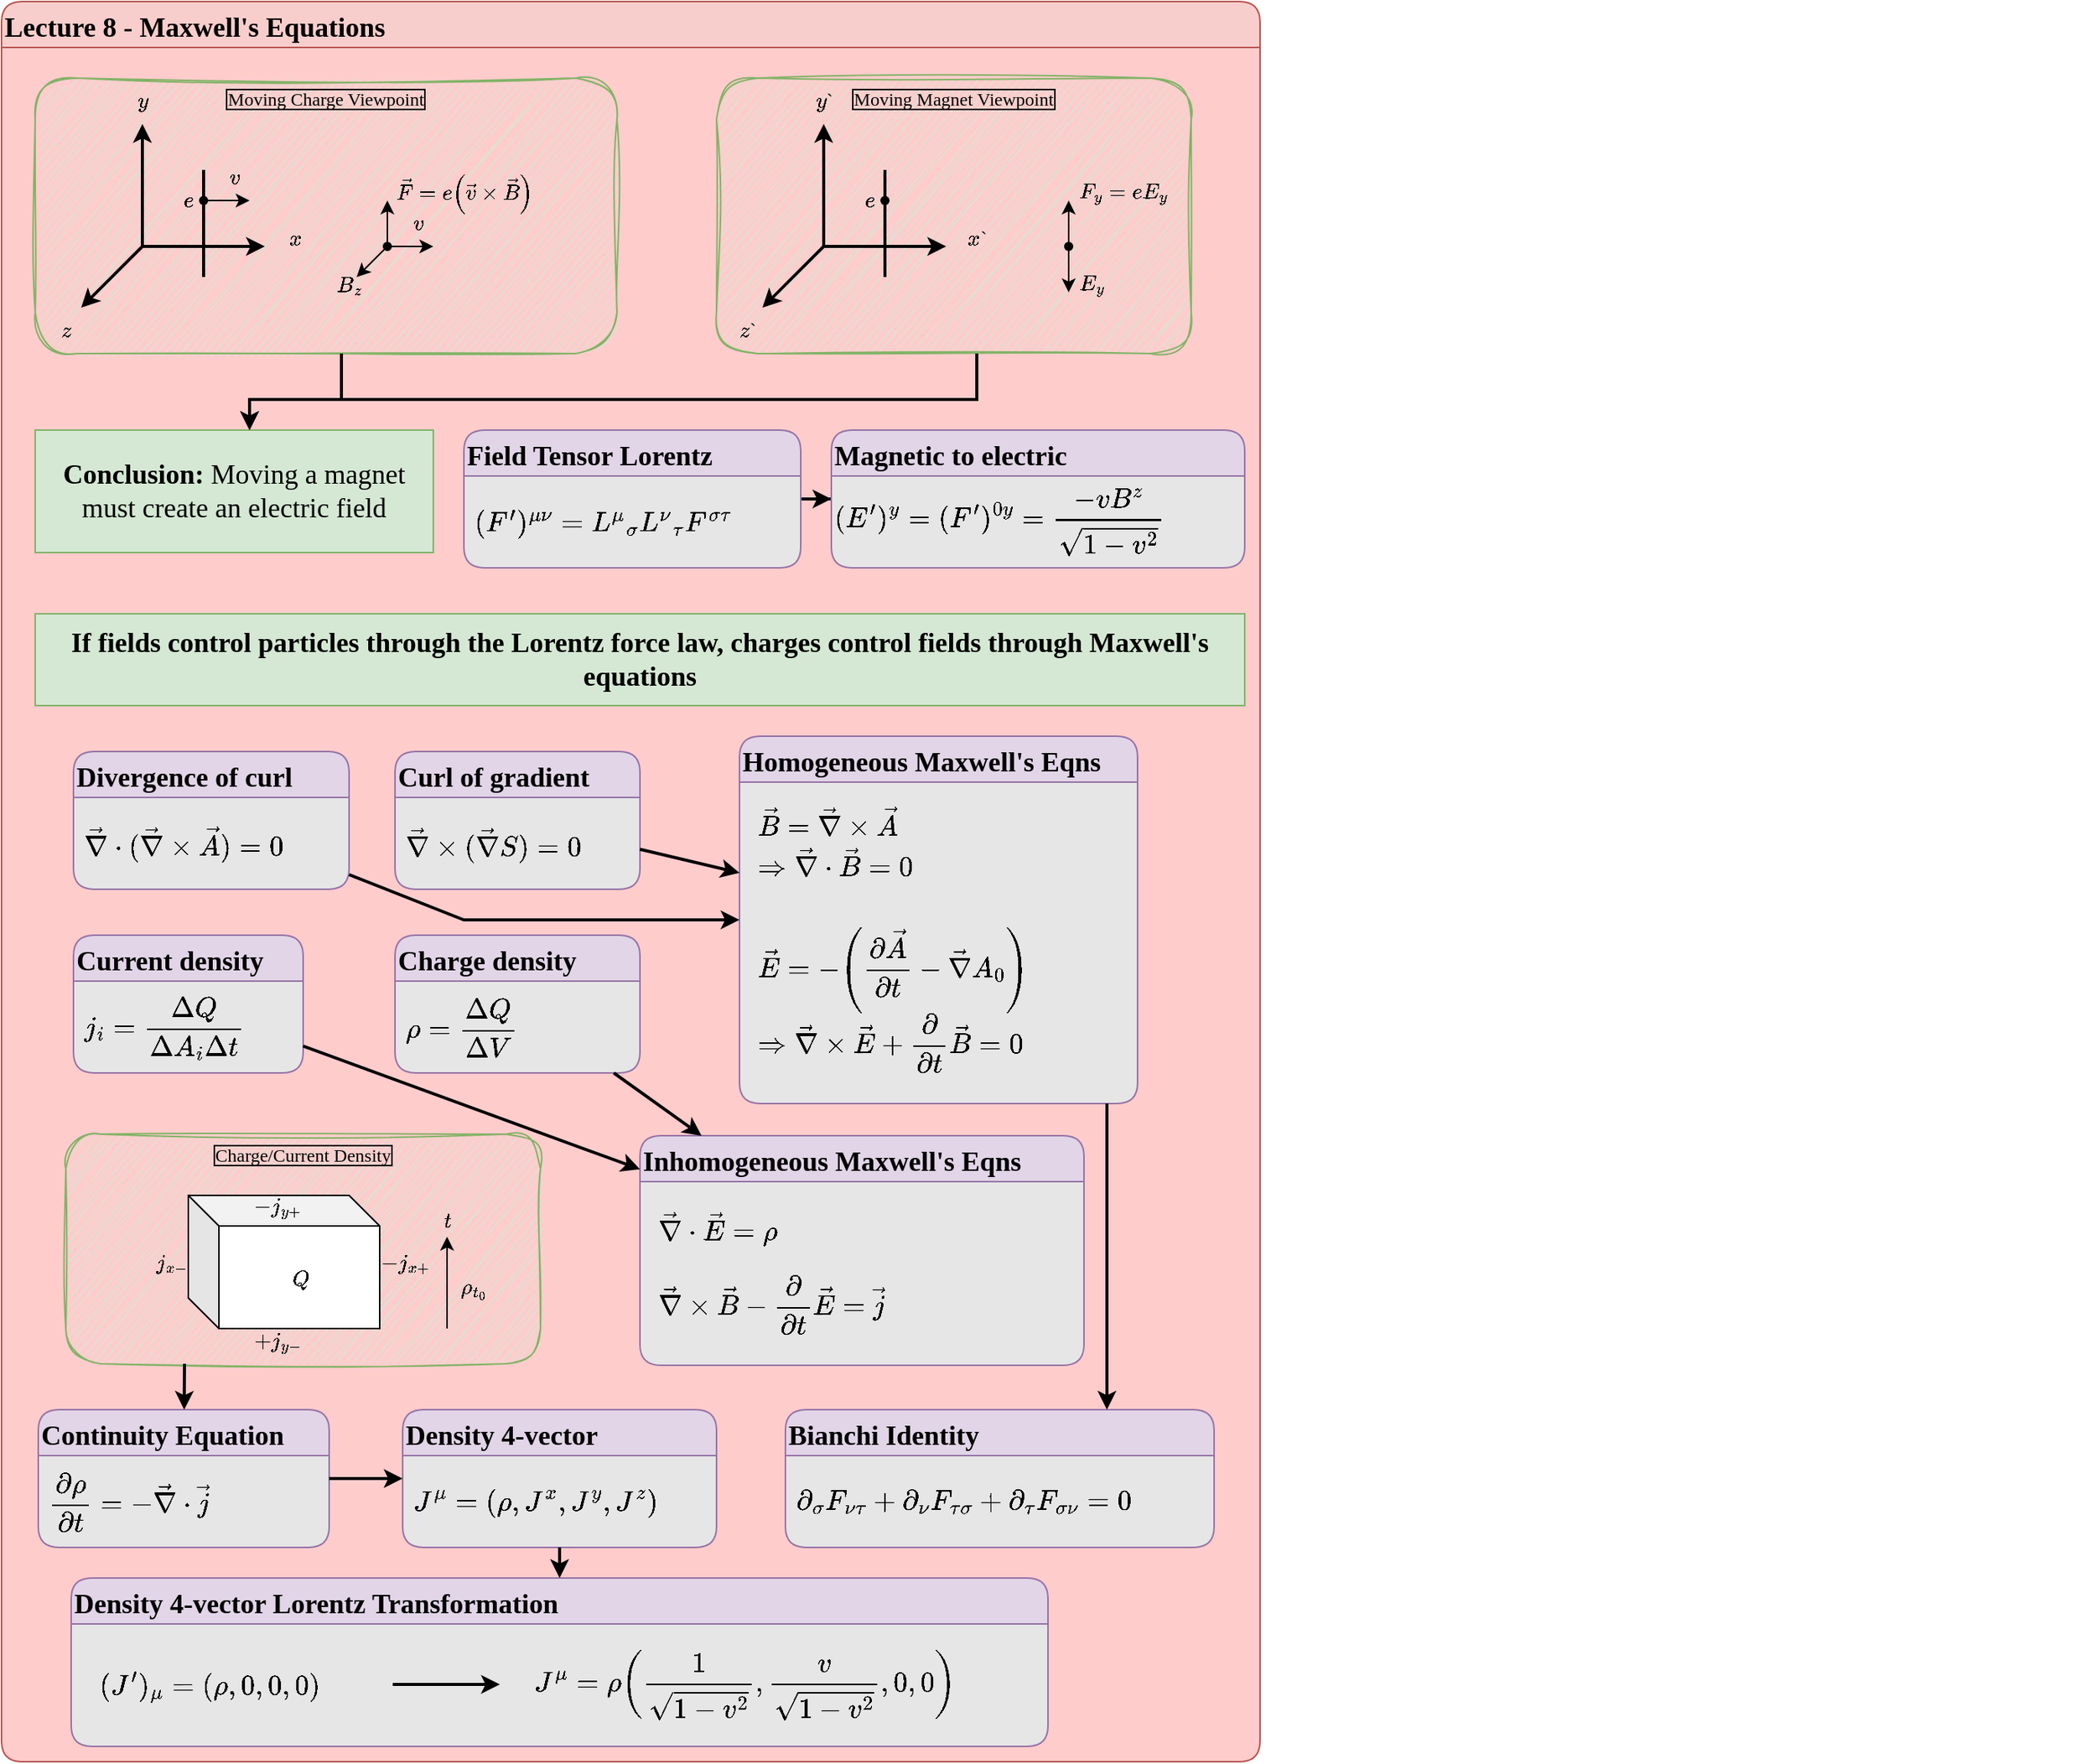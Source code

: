 <mxfile version="24.7.17">
  <diagram id="JDI_gfJpjxLJ_JYhKjTu" name="Page-1">
    <mxGraphModel dx="2593" dy="1518" grid="1" gridSize="10" guides="1" tooltips="1" connect="1" arrows="1" fold="1" page="1" pageScale="1" pageWidth="850" pageHeight="1100" math="1" shadow="0">
      <root>
        <mxCell id="0" />
        <mxCell id="1" parent="0" />
        <mxCell id="2" value="Lecture 8 - Maxwell&#39;s Equations" style="swimlane;fontFamily=Comic Sans MS;fontSize=18;align=left;fillColor=#f8cecc;strokeColor=#b85450;fillStyle=auto;rounded=1;startSize=30;labelBackgroundColor=none;swimlaneFillColor=#FFCCCC;gradientColor=none;gradientDirection=south;glass=0;shadow=0;textShadow=0;labelBorderColor=none;collapsible=0;" parent="1" vertex="1">
          <mxGeometry x="8" y="40" width="822" height="1150" as="geometry" />
        </mxCell>
        <mxCell id="QmAzJP6FgtoU2QLA9xR--148" value="Inhomogeneous Maxwell&#39;s Eqns" style="swimlane;fontFamily=Comic Sans MS;fontSize=18;align=left;fillColor=#e1d5e7;strokeColor=#9673a6;fillStyle=auto;rounded=1;startSize=30;swimlaneFillColor=#E6E6E6;collapsible=0;enumerate=0;comic=0;moveCells=0;fixedWidth=1;resizable=1;movableLabel=0;backgroundOutline=0;container=1;autosize=0;" vertex="1" parent="2">
          <mxGeometry x="417" y="741" width="290" height="150" as="geometry">
            <mxRectangle x="40" y="150" width="250" height="40" as="alternateBounds" />
          </mxGeometry>
        </mxCell>
        <mxCell id="QmAzJP6FgtoU2QLA9xR--149" value="&lt;div&gt;`\vec \nabla \cdot \vec E = \rho`&lt;/div&gt;" style="text;html=1;align=left;verticalAlign=middle;resizable=0;points=[];autosize=1;strokeColor=none;fillColor=none;fontSize=18;fontFamily=Comic Sans MS;overflow=visible;portConstraint=none;connectable=0;autosizeGrid=1;backgroundOutline=0;recursiveResize=0;allowArrows=1;" vertex="1" parent="QmAzJP6FgtoU2QLA9xR--148">
          <mxGeometry x="10" y="40" width="310" height="40" as="geometry" />
        </mxCell>
        <mxCell id="QmAzJP6FgtoU2QLA9xR--150" value="&lt;div&gt;`\vec \nabla \times \vec B - \frac{\partial}{\partial t}\vec E = \vec j`&lt;/div&gt;" style="text;html=1;align=left;verticalAlign=middle;resizable=0;points=[];autosize=1;strokeColor=none;fillColor=none;fontSize=18;fontFamily=Comic Sans MS;overflow=visible;portConstraint=none;connectable=0;autosizeGrid=1;backgroundOutline=0;recursiveResize=0;allowArrows=1;" vertex="1" parent="QmAzJP6FgtoU2QLA9xR--148">
          <mxGeometry x="10" y="90" width="620" height="40" as="geometry" />
        </mxCell>
        <mxCell id="QmAzJP6FgtoU2QLA9xR--182" value="Bianchi Identity" style="swimlane;fontFamily=Comic Sans MS;fontSize=18;align=left;fillColor=#e1d5e7;strokeColor=#9673a6;fillStyle=auto;rounded=1;startSize=30;swimlaneFillColor=#E6E6E6;collapsible=0;enumerate=0;comic=0;moveCells=0;fixedWidth=1;resizable=1;movableLabel=0;backgroundOutline=0;container=1;autosize=0;" vertex="1" parent="2">
          <mxGeometry x="512" y="920" width="280" height="90" as="geometry">
            <mxRectangle x="40" y="150" width="250" height="40" as="alternateBounds" />
          </mxGeometry>
        </mxCell>
        <mxCell id="QmAzJP6FgtoU2QLA9xR--183" value="`\partial_\sigma F_{\nu \tau} + \partial_\nu F_{\tau \sigma} + \partial_\tau F_{\sigma \nu} = 0`" style="text;html=1;align=left;verticalAlign=middle;resizable=0;points=[];autosize=1;strokeColor=none;fillColor=none;fontSize=18;fontFamily=Comic Sans MS;overflow=visible;portConstraint=none;connectable=0;autosizeGrid=1;backgroundOutline=0;recursiveResize=0;allowArrows=1;" vertex="1" parent="QmAzJP6FgtoU2QLA9xR--182">
          <mxGeometry x="5" y="40" width="850" height="40" as="geometry" />
        </mxCell>
        <mxCell id="QmAzJP6FgtoU2QLA9xR--141" value="Homogeneous Maxwell&#39;s Eqns" style="swimlane;fontFamily=Comic Sans MS;fontSize=18;align=left;fillColor=#e1d5e7;strokeColor=#9673a6;fillStyle=auto;rounded=1;startSize=30;swimlaneFillColor=#E6E6E6;collapsible=0;enumerate=0;comic=0;moveCells=0;fixedWidth=1;resizable=1;movableLabel=0;backgroundOutline=0;container=1;autosize=0;" vertex="1" parent="2">
          <mxGeometry x="482" y="480" width="260" height="240" as="geometry">
            <mxRectangle x="40" y="150" width="250" height="40" as="alternateBounds" />
          </mxGeometry>
        </mxCell>
        <mxCell id="QmAzJP6FgtoU2QLA9xR--142" value="`\vec B = \vec \nabla \times \vec A`&lt;div&gt;`\implies \vec \nabla \cdot \vec B = 0`&lt;/div&gt;" style="text;html=1;align=left;verticalAlign=middle;resizable=0;points=[];autosize=1;strokeColor=none;fillColor=none;fontSize=18;fontFamily=Comic Sans MS;overflow=visible;portConstraint=none;connectable=0;autosizeGrid=1;backgroundOutline=0;recursiveResize=0;allowArrows=1;" vertex="1" parent="QmAzJP6FgtoU2QLA9xR--141">
          <mxGeometry x="10" y="40" width="360" height="60" as="geometry" />
        </mxCell>
        <mxCell id="QmAzJP6FgtoU2QLA9xR--143" value="`\vec E = -(\frac{\partial \vec A}{\partial t} - \vec\nabla A_0)`&lt;div&gt;`\implies \vec \nabla \times \vec E + \frac{\partial}{\partial t}\vec B = 0`&lt;/div&gt;" style="text;html=1;align=left;verticalAlign=middle;resizable=0;points=[];autosize=1;strokeColor=none;fillColor=none;fontSize=18;fontFamily=Comic Sans MS;overflow=visible;portConstraint=none;connectable=0;autosizeGrid=1;backgroundOutline=0;recursiveResize=0;allowArrows=1;" vertex="1" parent="QmAzJP6FgtoU2QLA9xR--141">
          <mxGeometry x="10" y="142" width="660" height="60" as="geometry" />
        </mxCell>
        <mxCell id="QmAzJP6FgtoU2QLA9xR--187" value="" style="endArrow=classic;html=1;rounded=0;fontFamily=Comic Sans MS;fontSize=18;fontColor=default;autosize=1;resizable=0;strokeWidth=2;entryX=0.75;entryY=0;entryDx=0;entryDy=0;" edge="1" parent="2" target="QmAzJP6FgtoU2QLA9xR--182">
          <mxGeometry width="50" height="50" relative="1" as="geometry">
            <mxPoint x="722" y="720" as="sourcePoint" />
            <mxPoint x="442" y="390" as="targetPoint" />
            <Array as="points" />
          </mxGeometry>
        </mxCell>
        <mxCell id="QmAzJP6FgtoU2QLA9xR--137" value="Divergence of curl" style="swimlane;fontFamily=Comic Sans MS;fontSize=18;align=left;fillColor=#e1d5e7;strokeColor=#9673a6;fillStyle=auto;rounded=1;startSize=30;swimlaneFillColor=#E6E6E6;collapsible=0;enumerate=0;comic=0;moveCells=0;fixedWidth=1;resizable=1;movableLabel=0;backgroundOutline=0;container=1;autosize=0;" vertex="1" parent="2">
          <mxGeometry x="47" y="490" width="180" height="90" as="geometry">
            <mxRectangle x="40" y="150" width="250" height="40" as="alternateBounds" />
          </mxGeometry>
        </mxCell>
        <mxCell id="QmAzJP6FgtoU2QLA9xR--138" value="$$\vec \nabla \cdot (\vec \nabla \times \vec A) = 0$$" style="text;html=1;align=left;verticalAlign=middle;resizable=0;points=[];autosize=1;strokeColor=none;fillColor=none;fontSize=18;fontFamily=Comic Sans MS;overflow=visible;portConstraint=none;connectable=0;autosizeGrid=1;backgroundOutline=0;recursiveResize=0;allowArrows=1;" vertex="1" parent="QmAzJP6FgtoU2QLA9xR--137">
          <mxGeometry x="5" y="40" width="490" height="40" as="geometry" />
        </mxCell>
        <mxCell id="QmAzJP6FgtoU2QLA9xR--139" value="Curl of gradient" style="swimlane;fontFamily=Comic Sans MS;fontSize=18;align=left;fillColor=#e1d5e7;strokeColor=#9673a6;fillStyle=auto;rounded=1;startSize=30;swimlaneFillColor=#E6E6E6;collapsible=0;enumerate=0;comic=0;moveCells=0;fixedWidth=1;resizable=1;movableLabel=0;backgroundOutline=0;container=1;autosize=0;" vertex="1" parent="2">
          <mxGeometry x="257" y="490" width="160" height="90" as="geometry">
            <mxRectangle x="40" y="150" width="250" height="40" as="alternateBounds" />
          </mxGeometry>
        </mxCell>
        <mxCell id="QmAzJP6FgtoU2QLA9xR--140" value="$$\vec \nabla \times (\vec \nabla S) = 0$$" style="text;html=1;align=left;verticalAlign=middle;resizable=0;points=[];autosize=1;strokeColor=none;fillColor=none;fontSize=18;fontFamily=Comic Sans MS;overflow=visible;portConstraint=none;connectable=0;autosizeGrid=1;backgroundOutline=0;recursiveResize=0;allowArrows=1;" vertex="1" parent="QmAzJP6FgtoU2QLA9xR--139">
          <mxGeometry x="5" y="40" width="400" height="40" as="geometry" />
        </mxCell>
        <mxCell id="QmAzJP6FgtoU2QLA9xR--155" value="Charge density" style="swimlane;fontFamily=Comic Sans MS;fontSize=18;align=left;fillColor=#e1d5e7;strokeColor=#9673a6;fillStyle=auto;rounded=1;startSize=30;swimlaneFillColor=#E6E6E6;collapsible=0;enumerate=0;comic=0;moveCells=0;fixedWidth=1;resizable=1;movableLabel=0;backgroundOutline=0;container=1;autosize=0;" vertex="1" parent="2">
          <mxGeometry x="257" y="610" width="160" height="90" as="geometry">
            <mxRectangle x="40" y="150" width="250" height="40" as="alternateBounds" />
          </mxGeometry>
        </mxCell>
        <mxCell id="QmAzJP6FgtoU2QLA9xR--156" value="`rho = \frac{\Delta Q}{\Delta V}`" style="text;html=1;align=left;verticalAlign=middle;resizable=0;points=[];autosize=1;strokeColor=none;fillColor=none;fontSize=18;fontFamily=Comic Sans MS;overflow=visible;portConstraint=none;connectable=0;autosizeGrid=1;backgroundOutline=0;recursiveResize=0;allowArrows=1;" vertex="1" parent="QmAzJP6FgtoU2QLA9xR--155">
          <mxGeometry x="5" y="40" width="310" height="40" as="geometry" />
        </mxCell>
        <mxCell id="QmAzJP6FgtoU2QLA9xR--157" value="Current density" style="swimlane;fontFamily=Comic Sans MS;fontSize=18;align=left;fillColor=#e1d5e7;strokeColor=#9673a6;fillStyle=auto;rounded=1;startSize=30;swimlaneFillColor=#E6E6E6;collapsible=0;enumerate=0;comic=0;moveCells=0;fixedWidth=1;resizable=1;movableLabel=0;backgroundOutline=0;container=1;autosize=0;" vertex="1" parent="2">
          <mxGeometry x="47" y="610" width="150" height="90" as="geometry">
            <mxRectangle x="40" y="150" width="250" height="40" as="alternateBounds" />
          </mxGeometry>
        </mxCell>
        <mxCell id="QmAzJP6FgtoU2QLA9xR--158" value="`j_i = \frac{\Delta Q}{\Delta A_i \Delta t}`" style="text;html=1;align=left;verticalAlign=middle;resizable=0;points=[];autosize=1;strokeColor=none;fillColor=none;fontSize=18;fontFamily=Comic Sans MS;overflow=visible;portConstraint=none;connectable=0;autosizeGrid=1;backgroundOutline=0;recursiveResize=0;allowArrows=1;" vertex="1" parent="QmAzJP6FgtoU2QLA9xR--157">
          <mxGeometry x="5" y="40" width="400" height="40" as="geometry" />
        </mxCell>
        <mxCell id="QmAzJP6FgtoU2QLA9xR--147" value="" style="endArrow=classic;html=1;rounded=0;fontFamily=Comic Sans MS;fontSize=18;fontColor=default;autosize=1;resizable=0;strokeWidth=2;" edge="1" parent="2" source="QmAzJP6FgtoU2QLA9xR--137" target="QmAzJP6FgtoU2QLA9xR--141">
          <mxGeometry width="50" height="50" relative="1" as="geometry">
            <mxPoint x="572" y="430" as="sourcePoint" />
            <mxPoint x="622" y="380" as="targetPoint" />
            <Array as="points">
              <mxPoint x="302" y="600" />
            </Array>
          </mxGeometry>
        </mxCell>
        <mxCell id="QmAzJP6FgtoU2QLA9xR--146" value="" style="endArrow=classic;html=1;rounded=0;fontFamily=Comic Sans MS;fontSize=18;fontColor=default;autosize=1;resizable=0;strokeWidth=2;" edge="1" parent="2" source="QmAzJP6FgtoU2QLA9xR--139" target="QmAzJP6FgtoU2QLA9xR--141">
          <mxGeometry width="50" height="50" relative="1" as="geometry">
            <mxPoint x="572" y="430" as="sourcePoint" />
            <mxPoint x="622" y="380" as="targetPoint" />
          </mxGeometry>
        </mxCell>
        <mxCell id="QmAzJP6FgtoU2QLA9xR--159" value="" style="endArrow=classic;html=1;rounded=0;fontFamily=Comic Sans MS;fontSize=18;fontColor=default;autosize=1;resizable=0;strokeWidth=2;" edge="1" parent="2" source="QmAzJP6FgtoU2QLA9xR--155" target="QmAzJP6FgtoU2QLA9xR--148">
          <mxGeometry width="50" height="50" relative="1" as="geometry">
            <mxPoint x="192" y="781" as="sourcePoint" />
            <mxPoint x="522" y="808" as="targetPoint" />
          </mxGeometry>
        </mxCell>
        <mxCell id="QmAzJP6FgtoU2QLA9xR--186" value="" style="endArrow=classic;html=1;rounded=0;fontFamily=Comic Sans MS;fontSize=18;fontColor=default;autosize=1;resizable=0;strokeWidth=2;" edge="1" parent="2" source="QmAzJP6FgtoU2QLA9xR--157" target="QmAzJP6FgtoU2QLA9xR--148">
          <mxGeometry width="50" height="50" relative="1" as="geometry">
            <mxPoint x="392" y="440" as="sourcePoint" />
            <mxPoint x="442" y="390" as="targetPoint" />
          </mxGeometry>
        </mxCell>
        <mxCell id="QmAzJP6FgtoU2QLA9xR--179" value="Density 4-vector" style="swimlane;fontFamily=Comic Sans MS;fontSize=18;align=left;fillColor=#e1d5e7;strokeColor=#9673a6;fillStyle=auto;rounded=1;startSize=30;swimlaneFillColor=#E6E6E6;collapsible=0;enumerate=0;comic=0;moveCells=0;fixedWidth=1;resizable=1;movableLabel=0;backgroundOutline=0;container=1;autosize=0;" vertex="1" parent="2">
          <mxGeometry x="262" y="920" width="205" height="90" as="geometry">
            <mxRectangle x="40" y="150" width="250" height="40" as="alternateBounds" />
          </mxGeometry>
        </mxCell>
        <mxCell id="QmAzJP6FgtoU2QLA9xR--180" value="`J^\mu = (\rho, J^x, J^y, J^z)`" style="text;html=1;align=left;verticalAlign=middle;resizable=0;points=[];autosize=1;strokeColor=none;fillColor=none;fontSize=18;fontFamily=Comic Sans MS;overflow=visible;portConstraint=none;connectable=0;autosizeGrid=1;backgroundOutline=0;recursiveResize=0;allowArrows=1;" vertex="1" parent="QmAzJP6FgtoU2QLA9xR--179">
          <mxGeometry x="5" y="40" width="300" height="40" as="geometry" />
        </mxCell>
        <mxCell id="QmAzJP6FgtoU2QLA9xR--108" value="Moving Magnet Viewpoint" style="group;fillColor=#D5E8D4;strokeColor=#82b366;fontFamily=Comic Sans MS;labelBorderColor=default;connectable=1;sketch=1;curveFitting=1;jiggle=2;rounded=1;" vertex="1" connectable="0" parent="2">
          <mxGeometry x="467" y="50" width="310" height="180" as="geometry" />
        </mxCell>
        <mxCell id="QmAzJP6FgtoU2QLA9xR--84" value="`x``" style="text;html=1;align=center;verticalAlign=middle;resizable=0;points=[];autosize=1;strokeColor=none;fillColor=none;container=0;" vertex="1" parent="QmAzJP6FgtoU2QLA9xR--108">
          <mxGeometry x="150" y="90" width="40" height="30" as="geometry" />
        </mxCell>
        <mxCell id="QmAzJP6FgtoU2QLA9xR--79" value="" style="endArrow=classic;html=1;rounded=0;strokeWidth=2;" edge="1" parent="QmAzJP6FgtoU2QLA9xR--108">
          <mxGeometry width="50" height="50" relative="1" as="geometry">
            <mxPoint x="70" y="110" as="sourcePoint" />
            <mxPoint x="30" y="150" as="targetPoint" />
          </mxGeometry>
        </mxCell>
        <mxCell id="QmAzJP6FgtoU2QLA9xR--80" value="" style="endArrow=classic;html=1;rounded=0;strokeWidth=2;" edge="1" parent="QmAzJP6FgtoU2QLA9xR--108">
          <mxGeometry width="50" height="50" relative="1" as="geometry">
            <mxPoint x="70" y="110" as="sourcePoint" />
            <mxPoint x="150" y="110" as="targetPoint" />
          </mxGeometry>
        </mxCell>
        <mxCell id="QmAzJP6FgtoU2QLA9xR--81" value="" style="endArrow=classic;html=1;rounded=0;strokeWidth=2;" edge="1" parent="QmAzJP6FgtoU2QLA9xR--108">
          <mxGeometry width="50" height="50" relative="1" as="geometry">
            <mxPoint x="70" y="110" as="sourcePoint" />
            <mxPoint x="70" y="30" as="targetPoint" />
          </mxGeometry>
        </mxCell>
        <mxCell id="QmAzJP6FgtoU2QLA9xR--85" value="" style="endArrow=none;html=1;rounded=0;strokeWidth=2;" edge="1" parent="QmAzJP6FgtoU2QLA9xR--108" source="QmAzJP6FgtoU2QLA9xR--89">
          <mxGeometry width="50" height="50" relative="1" as="geometry">
            <mxPoint x="110" y="130" as="sourcePoint" />
            <mxPoint x="110" y="60" as="targetPoint" />
          </mxGeometry>
        </mxCell>
        <mxCell id="QmAzJP6FgtoU2QLA9xR--88" value="" style="endArrow=none;html=1;rounded=0;strokeWidth=2;" edge="1" parent="QmAzJP6FgtoU2QLA9xR--108" target="QmAzJP6FgtoU2QLA9xR--89">
          <mxGeometry width="50" height="50" relative="1" as="geometry">
            <mxPoint x="110" y="130" as="sourcePoint" />
            <mxPoint x="110" y="60" as="targetPoint" />
          </mxGeometry>
        </mxCell>
        <mxCell id="QmAzJP6FgtoU2QLA9xR--89" value="" style="shape=waypoint;sketch=0;fillStyle=solid;size=6;pointerEvents=1;points=[];fillColor=none;resizable=0;rotatable=0;perimeter=centerPerimeter;snapToPoint=1;container=0;" vertex="1" parent="QmAzJP6FgtoU2QLA9xR--108">
          <mxGeometry x="100" y="70" width="20" height="20" as="geometry" />
        </mxCell>
        <mxCell id="QmAzJP6FgtoU2QLA9xR--90" value="`e`" style="text;html=1;align=center;verticalAlign=middle;resizable=0;points=[];autosize=1;strokeColor=none;fillColor=none;container=0;" vertex="1" parent="QmAzJP6FgtoU2QLA9xR--108">
          <mxGeometry x="80" y="65" width="40" height="30" as="geometry" />
        </mxCell>
        <mxCell id="QmAzJP6FgtoU2QLA9xR--82" value="`y``" style="text;html=1;align=center;verticalAlign=middle;resizable=0;points=[];autosize=1;strokeColor=none;fillColor=none;container=0;" vertex="1" parent="QmAzJP6FgtoU2QLA9xR--108">
          <mxGeometry x="50" width="40" height="30" as="geometry" />
        </mxCell>
        <mxCell id="QmAzJP6FgtoU2QLA9xR--92" value="" style="endArrow=classic;html=1;rounded=0;fontFamily=Comic Sans MS;fontSize=18;fontColor=default;autosize=1;resizable=0;strokeWidth=1;" edge="1" parent="QmAzJP6FgtoU2QLA9xR--108">
          <mxGeometry width="50" height="50" relative="1" as="geometry">
            <mxPoint x="230" y="110" as="sourcePoint" />
            <mxPoint x="230" y="80" as="targetPoint" />
          </mxGeometry>
        </mxCell>
        <mxCell id="QmAzJP6FgtoU2QLA9xR--93" value="" style="endArrow=classic;html=1;rounded=0;fontFamily=Comic Sans MS;fontSize=18;fontColor=default;autosize=1;resizable=0;strokeWidth=1;" edge="1" parent="QmAzJP6FgtoU2QLA9xR--108" source="QmAzJP6FgtoU2QLA9xR--99">
          <mxGeometry width="50" height="50" relative="1" as="geometry">
            <mxPoint x="230" y="110" as="sourcePoint" />
            <mxPoint x="230" y="140" as="targetPoint" />
          </mxGeometry>
        </mxCell>
        <mxCell id="QmAzJP6FgtoU2QLA9xR--97" value="`F_y = eE_y`" style="text;html=1;align=center;verticalAlign=middle;resizable=0;points=[];autosize=1;strokeColor=none;fillColor=none;container=0;" vertex="1" parent="QmAzJP6FgtoU2QLA9xR--108">
          <mxGeometry x="220" y="60" width="90" height="30" as="geometry" />
        </mxCell>
        <mxCell id="QmAzJP6FgtoU2QLA9xR--98" value="`E_y`" style="text;html=1;align=center;verticalAlign=middle;resizable=0;points=[];autosize=1;strokeColor=none;fillColor=none;container=0;" vertex="1" parent="QmAzJP6FgtoU2QLA9xR--108">
          <mxGeometry x="220" y="120" width="50" height="30" as="geometry" />
        </mxCell>
        <mxCell id="QmAzJP6FgtoU2QLA9xR--100" value="" style="endArrow=classic;html=1;rounded=0;fontFamily=Comic Sans MS;fontSize=18;fontColor=default;autosize=1;resizable=0;strokeWidth=1;" edge="1" parent="QmAzJP6FgtoU2QLA9xR--108" target="QmAzJP6FgtoU2QLA9xR--99">
          <mxGeometry width="50" height="50" relative="1" as="geometry">
            <mxPoint x="230" y="110" as="sourcePoint" />
            <mxPoint x="230" y="140" as="targetPoint" />
          </mxGeometry>
        </mxCell>
        <mxCell id="QmAzJP6FgtoU2QLA9xR--99" value="" style="shape=waypoint;sketch=0;fillStyle=solid;size=6;pointerEvents=1;points=[];fillColor=none;resizable=0;rotatable=0;perimeter=centerPerimeter;snapToPoint=1;container=0;" vertex="1" parent="QmAzJP6FgtoU2QLA9xR--108">
          <mxGeometry x="220" y="100" width="20" height="20" as="geometry" />
        </mxCell>
        <mxCell id="QmAzJP6FgtoU2QLA9xR--83" value="`z``" style="text;html=1;align=center;verticalAlign=middle;resizable=0;points=[];autosize=1;strokeColor=none;fillColor=none;container=0;" vertex="1" parent="QmAzJP6FgtoU2QLA9xR--108">
          <mxGeometry y="150" width="40" height="30" as="geometry" />
        </mxCell>
        <mxCell id="QmAzJP6FgtoU2QLA9xR--188" value="Density 4-vector Lorentz Transformation" style="swimlane;fontFamily=Comic Sans MS;fontSize=18;align=left;fillColor=#e1d5e7;strokeColor=#9673a6;fillStyle=auto;rounded=1;startSize=30;swimlaneFillColor=#E6E6E6;collapsible=0;enumerate=0;comic=0;moveCells=0;fixedWidth=1;resizable=1;movableLabel=0;backgroundOutline=0;container=1;autosize=0;" vertex="1" parent="2">
          <mxGeometry x="45.5" y="1030" width="638" height="110" as="geometry">
            <mxRectangle x="40" y="150" width="250" height="40" as="alternateBounds" />
          </mxGeometry>
        </mxCell>
        <mxCell id="QmAzJP6FgtoU2QLA9xR--189" value="`J^\mu = \rho(\frac{1}{\sqrt{1 - v^2}}, \frac{v}{\sqrt{1 - v^2}}, 0, 0)`" style="text;html=1;align=left;verticalAlign=middle;resizable=0;points=[];autosize=1;strokeColor=none;fillColor=none;fontSize=18;fontFamily=Comic Sans MS;overflow=visible;portConstraint=none;connectable=0;autosizeGrid=1;backgroundOutline=0;recursiveResize=0;allowArrows=1;" vertex="1" parent="QmAzJP6FgtoU2QLA9xR--188">
          <mxGeometry x="300" y="50" width="620" height="40" as="geometry" />
        </mxCell>
        <mxCell id="QmAzJP6FgtoU2QLA9xR--190" value="$$(J&#39;)_\mu = (\rho, 0, 0, 0)$$" style="text;html=1;align=left;verticalAlign=middle;resizable=0;points=[];autosize=1;strokeColor=none;fillColor=none;fontSize=18;fontFamily=Comic Sans MS;overflow=visible;portConstraint=none;connectable=0;autosizeGrid=1;backgroundOutline=0;recursiveResize=0;allowArrows=1;" vertex="1" parent="QmAzJP6FgtoU2QLA9xR--188">
          <mxGeometry x="16" y="50" width="290" height="40" as="geometry" />
        </mxCell>
        <mxCell id="QmAzJP6FgtoU2QLA9xR--191" value="" style="endArrow=classic;html=1;rounded=0;fontFamily=Comic Sans MS;fontSize=18;fontColor=default;autosize=1;resizable=0;strokeWidth=2;" edge="1" parent="QmAzJP6FgtoU2QLA9xR--188">
          <mxGeometry width="50" height="50" relative="1" as="geometry">
            <mxPoint x="210" y="69.5" as="sourcePoint" />
            <mxPoint x="280" y="69.5" as="targetPoint" />
            <Array as="points">
              <mxPoint x="260" y="69.5" />
            </Array>
          </mxGeometry>
        </mxCell>
        <mxCell id="QmAzJP6FgtoU2QLA9xR--192" value="" style="endArrow=classic;html=1;rounded=0;fontFamily=Comic Sans MS;fontSize=18;fontColor=default;autosize=1;resizable=0;strokeWidth=2;" edge="1" parent="2" source="QmAzJP6FgtoU2QLA9xR--179" target="QmAzJP6FgtoU2QLA9xR--188">
          <mxGeometry width="50" height="50" relative="1" as="geometry">
            <mxPoint x="312" y="640" as="sourcePoint" />
            <mxPoint x="362" y="590" as="targetPoint" />
          </mxGeometry>
        </mxCell>
        <mxCell id="QmAzJP6FgtoU2QLA9xR--107" value="Moving Charge Viewpoint" style="group;fillColor=#D5E8D4;strokeColor=#82b366;noLabel=0;fontFamily=Comic Sans MS;verticalAlign=top;horizontal=1;labelBackgroundColor=none;labelBorderColor=default;textShadow=0;connectable=1;fillStyle=auto;sketch=1;curveFitting=1;jiggle=2;rounded=1;glass=0;shadow=0;" vertex="1" connectable="0" parent="1">
          <mxGeometry x="30" y="90" width="380" height="180" as="geometry" />
        </mxCell>
        <mxCell id="QmAzJP6FgtoU2QLA9xR--56" value="" style="endArrow=classic;html=1;rounded=0;strokeWidth=2;" edge="1" parent="QmAzJP6FgtoU2QLA9xR--107">
          <mxGeometry width="50" height="50" relative="1" as="geometry">
            <mxPoint x="70" y="110" as="sourcePoint" />
            <mxPoint x="30" y="150" as="targetPoint" />
          </mxGeometry>
        </mxCell>
        <mxCell id="QmAzJP6FgtoU2QLA9xR--57" value="" style="endArrow=classic;html=1;rounded=0;strokeWidth=2;" edge="1" parent="QmAzJP6FgtoU2QLA9xR--107">
          <mxGeometry width="50" height="50" relative="1" as="geometry">
            <mxPoint x="70" y="110" as="sourcePoint" />
            <mxPoint x="150" y="110" as="targetPoint" />
          </mxGeometry>
        </mxCell>
        <mxCell id="QmAzJP6FgtoU2QLA9xR--58" value="" style="endArrow=classic;html=1;rounded=0;strokeWidth=2;" edge="1" parent="QmAzJP6FgtoU2QLA9xR--107">
          <mxGeometry width="50" height="50" relative="1" as="geometry">
            <mxPoint x="70" y="110" as="sourcePoint" />
            <mxPoint x="70" y="30" as="targetPoint" />
          </mxGeometry>
        </mxCell>
        <mxCell id="QmAzJP6FgtoU2QLA9xR--60" value="`z`" style="text;html=1;align=center;verticalAlign=middle;resizable=0;points=[];autosize=1;strokeColor=none;fillColor=none;container=0;" vertex="1" parent="QmAzJP6FgtoU2QLA9xR--107">
          <mxGeometry y="150" width="40" height="30" as="geometry" />
        </mxCell>
        <mxCell id="QmAzJP6FgtoU2QLA9xR--61" value="`x`" style="text;html=1;align=center;verticalAlign=middle;resizable=0;points=[];autosize=1;strokeColor=none;fillColor=none;container=0;" vertex="1" parent="QmAzJP6FgtoU2QLA9xR--107">
          <mxGeometry x="150" y="90" width="40" height="30" as="geometry" />
        </mxCell>
        <mxCell id="QmAzJP6FgtoU2QLA9xR--62" value="" style="endArrow=none;html=1;rounded=0;strokeWidth=2;" edge="1" parent="QmAzJP6FgtoU2QLA9xR--107" source="QmAzJP6FgtoU2QLA9xR--65">
          <mxGeometry width="50" height="50" relative="1" as="geometry">
            <mxPoint x="110" y="130" as="sourcePoint" />
            <mxPoint x="110" y="60" as="targetPoint" />
          </mxGeometry>
        </mxCell>
        <mxCell id="QmAzJP6FgtoU2QLA9xR--63" value="" style="endArrow=classic;html=1;rounded=0;strokeWidth=1;" edge="1" parent="QmAzJP6FgtoU2QLA9xR--107">
          <mxGeometry width="50" height="50" relative="1" as="geometry">
            <mxPoint x="110" y="80" as="sourcePoint" />
            <mxPoint x="140" y="80" as="targetPoint" />
          </mxGeometry>
        </mxCell>
        <mxCell id="QmAzJP6FgtoU2QLA9xR--64" value="`v`" style="text;html=1;align=center;verticalAlign=middle;resizable=0;points=[];autosize=1;strokeColor=none;fillColor=none;container=0;" vertex="1" parent="QmAzJP6FgtoU2QLA9xR--107">
          <mxGeometry x="110" y="50" width="40" height="30" as="geometry" />
        </mxCell>
        <mxCell id="QmAzJP6FgtoU2QLA9xR--66" value="" style="endArrow=none;html=1;rounded=0;strokeWidth=2;" edge="1" parent="QmAzJP6FgtoU2QLA9xR--107" target="QmAzJP6FgtoU2QLA9xR--65">
          <mxGeometry width="50" height="50" relative="1" as="geometry">
            <mxPoint x="110" y="130" as="sourcePoint" />
            <mxPoint x="110" y="60" as="targetPoint" />
          </mxGeometry>
        </mxCell>
        <mxCell id="QmAzJP6FgtoU2QLA9xR--65" value="" style="shape=waypoint;sketch=0;fillStyle=solid;size=6;pointerEvents=1;points=[];fillColor=none;resizable=0;rotatable=0;perimeter=centerPerimeter;snapToPoint=1;container=0;" vertex="1" parent="QmAzJP6FgtoU2QLA9xR--107">
          <mxGeometry x="100" y="70" width="20" height="20" as="geometry" />
        </mxCell>
        <mxCell id="QmAzJP6FgtoU2QLA9xR--67" value="`e`" style="text;html=1;align=center;verticalAlign=middle;resizable=0;points=[];autosize=1;strokeColor=none;fillColor=none;container=0;" vertex="1" parent="QmAzJP6FgtoU2QLA9xR--107">
          <mxGeometry x="80" y="65" width="40" height="30" as="geometry" />
        </mxCell>
        <mxCell id="QmAzJP6FgtoU2QLA9xR--59" value="`y`" style="text;html=1;align=center;verticalAlign=middle;resizable=0;points=[];autosize=1;strokeColor=none;fillColor=none;container=0;" vertex="1" parent="QmAzJP6FgtoU2QLA9xR--107">
          <mxGeometry x="50" width="40" height="30" as="geometry" />
        </mxCell>
        <mxCell id="QmAzJP6FgtoU2QLA9xR--69" value="" style="endArrow=classic;html=1;rounded=0;fontFamily=Comic Sans MS;fontSize=18;fontColor=default;autosize=1;resizable=0;strokeWidth=1;" edge="1" parent="QmAzJP6FgtoU2QLA9xR--107">
          <mxGeometry width="50" height="50" relative="1" as="geometry">
            <mxPoint x="230" y="110" as="sourcePoint" />
            <mxPoint x="230" y="80" as="targetPoint" />
          </mxGeometry>
        </mxCell>
        <mxCell id="QmAzJP6FgtoU2QLA9xR--70" value="" style="endArrow=classic;html=1;rounded=0;fontFamily=Comic Sans MS;fontSize=18;fontColor=default;autosize=1;resizable=0;strokeWidth=1;" edge="1" parent="QmAzJP6FgtoU2QLA9xR--107">
          <mxGeometry width="50" height="50" relative="1" as="geometry">
            <mxPoint x="230" y="110" as="sourcePoint" />
            <mxPoint x="210" y="130" as="targetPoint" />
          </mxGeometry>
        </mxCell>
        <mxCell id="QmAzJP6FgtoU2QLA9xR--71" value="" style="endArrow=classic;html=1;rounded=0;fontFamily=Comic Sans MS;fontSize=18;fontColor=default;autosize=1;resizable=0;strokeWidth=1;" edge="1" parent="QmAzJP6FgtoU2QLA9xR--107">
          <mxGeometry width="50" height="50" relative="1" as="geometry">
            <mxPoint x="230" y="110" as="sourcePoint" />
            <mxPoint x="260" y="110" as="targetPoint" />
          </mxGeometry>
        </mxCell>
        <mxCell id="QmAzJP6FgtoU2QLA9xR--72" value="`v`" style="text;html=1;align=center;verticalAlign=middle;resizable=0;points=[];autosize=1;strokeColor=none;fillColor=none;container=0;" vertex="1" parent="QmAzJP6FgtoU2QLA9xR--107">
          <mxGeometry x="230" y="80" width="40" height="30" as="geometry" />
        </mxCell>
        <mxCell id="QmAzJP6FgtoU2QLA9xR--73" value="`B_z`" style="text;html=1;align=center;verticalAlign=middle;resizable=0;points=[];autosize=1;strokeColor=none;fillColor=none;container=0;" vertex="1" parent="QmAzJP6FgtoU2QLA9xR--107">
          <mxGeometry x="180" y="120" width="50" height="30" as="geometry" />
        </mxCell>
        <mxCell id="QmAzJP6FgtoU2QLA9xR--74" value="`\vec F = e(\vec v \times \vec B)`" style="text;html=1;align=center;verticalAlign=middle;resizable=0;points=[];autosize=1;strokeColor=none;fillColor=none;container=0;" vertex="1" parent="QmAzJP6FgtoU2QLA9xR--107">
          <mxGeometry x="180" y="60" width="200" height="30" as="geometry" />
        </mxCell>
        <mxCell id="QmAzJP6FgtoU2QLA9xR--101" value="" style="shape=waypoint;sketch=0;fillStyle=solid;size=6;pointerEvents=1;points=[];fillColor=none;resizable=0;rotatable=0;perimeter=centerPerimeter;snapToPoint=1;container=0;" vertex="1" parent="QmAzJP6FgtoU2QLA9xR--107">
          <mxGeometry x="220" y="100" width="20" height="20" as="geometry" />
        </mxCell>
        <mxCell id="QmAzJP6FgtoU2QLA9xR--109" value="&lt;p&gt;&lt;font face=&quot;Comic Sans MS&quot;&gt;&lt;span style=&quot;font-size: 18px;&quot;&gt;&lt;b&gt;Conclusion:&lt;/b&gt;&amp;nbsp;Moving a magnet must create an electric field&lt;/span&gt;&lt;/font&gt;&lt;/p&gt;" style="text;strokeColor=#82b366;align=center;fillColor=#d5e8d4;html=1;verticalAlign=middle;whiteSpace=wrap;rounded=0;fontFamily=Helvetica;fontSize=11;fontColor=default;" vertex="1" parent="1">
          <mxGeometry x="30" y="320" width="260" height="80" as="geometry" />
        </mxCell>
        <mxCell id="QmAzJP6FgtoU2QLA9xR--110" style="edgeStyle=orthogonalEdgeStyle;rounded=0;orthogonalLoop=1;jettySize=auto;html=1;strokeWidth=2;" edge="1" parent="1" source="QmAzJP6FgtoU2QLA9xR--108" target="QmAzJP6FgtoU2QLA9xR--109">
          <mxGeometry relative="1" as="geometry">
            <mxPoint x="490" y="310" as="targetPoint" />
            <Array as="points">
              <mxPoint x="645" y="300" />
              <mxPoint x="170" y="300" />
            </Array>
          </mxGeometry>
        </mxCell>
        <mxCell id="QmAzJP6FgtoU2QLA9xR--111" style="edgeStyle=orthogonalEdgeStyle;rounded=0;orthogonalLoop=1;jettySize=auto;html=1;strokeWidth=2;" edge="1" parent="1" source="QmAzJP6FgtoU2QLA9xR--107" target="QmAzJP6FgtoU2QLA9xR--109">
          <mxGeometry relative="1" as="geometry">
            <Array as="points">
              <mxPoint x="230" y="300" />
              <mxPoint x="170" y="300" />
            </Array>
          </mxGeometry>
        </mxCell>
        <mxCell id="QmAzJP6FgtoU2QLA9xR--134" style="edgeStyle=orthogonalEdgeStyle;rounded=0;orthogonalLoop=1;jettySize=auto;html=1;strokeWidth=2;" edge="1" parent="1" source="QmAzJP6FgtoU2QLA9xR--130" target="QmAzJP6FgtoU2QLA9xR--132">
          <mxGeometry relative="1" as="geometry" />
        </mxCell>
        <mxCell id="QmAzJP6FgtoU2QLA9xR--130" value="Field Tensor Lorentz" style="swimlane;fontFamily=Comic Sans MS;fontSize=18;align=left;fillColor=#e1d5e7;strokeColor=#9673a6;fillStyle=auto;rounded=1;startSize=30;swimlaneFillColor=#E6E6E6;collapsible=0;enumerate=0;comic=0;moveCells=0;fixedWidth=1;resizable=1;movableLabel=0;backgroundOutline=0;container=1;autosize=0;" vertex="1" parent="1">
          <mxGeometry x="310" y="320" width="220" height="90" as="geometry">
            <mxRectangle x="40" y="150" width="250" height="40" as="alternateBounds" />
          </mxGeometry>
        </mxCell>
        <mxCell id="QmAzJP6FgtoU2QLA9xR--131" value="\((F&#39;)^{\mu\nu} = {L^\mu}_\sigma {L^\nu}_\tau F^{\sigma \tau}\)" style="text;html=1;align=left;verticalAlign=middle;resizable=0;points=[];autosize=1;strokeColor=none;fillColor=none;fontSize=18;fontFamily=Comic Sans MS;overflow=visible;portConstraint=none;connectable=0;autosizeGrid=1;backgroundOutline=0;recursiveResize=0;allowArrows=1;strokeWidth=1;" vertex="1" parent="QmAzJP6FgtoU2QLA9xR--130">
          <mxGeometry x="5" y="40" width="580" height="40" as="geometry" />
        </mxCell>
        <mxCell id="QmAzJP6FgtoU2QLA9xR--132" value="Magnetic to electric" style="swimlane;fontFamily=Comic Sans MS;fontSize=18;align=left;fillColor=#e1d5e7;strokeColor=#9673a6;fillStyle=auto;rounded=1;startSize=30;swimlaneFillColor=#E6E6E6;collapsible=0;enumerate=0;comic=0;moveCells=0;fixedWidth=1;resizable=1;movableLabel=0;backgroundOutline=0;container=1;autosize=0;" vertex="1" parent="1">
          <mxGeometry x="550" y="320" width="270" height="90" as="geometry">
            <mxRectangle x="40" y="150" width="250" height="40" as="alternateBounds" />
          </mxGeometry>
        </mxCell>
        <mxCell id="QmAzJP6FgtoU2QLA9xR--133" value="$$(E&#39;)^y = (F&#39;)^{0y}=\frac{-vB^z}{\sqrt{1 - v^2}}$$" style="text;html=1;align=left;verticalAlign=middle;resizable=0;points=[];autosize=1;strokeColor=none;fillColor=none;fontSize=18;fontFamily=Comic Sans MS;overflow=visible;portConstraint=none;connectable=0;autosizeGrid=1;backgroundOutline=0;recursiveResize=0;allowArrows=1;" vertex="1" parent="QmAzJP6FgtoU2QLA9xR--132">
          <mxGeometry y="40" width="460" height="40" as="geometry" />
        </mxCell>
        <mxCell id="QmAzJP6FgtoU2QLA9xR--136" value="&lt;p&gt;&lt;font face=&quot;Comic Sans MS&quot;&gt;&lt;span style=&quot;font-size: 18px;&quot;&gt;&lt;b&gt;If fields control particles through the Lorentz force law, charges control fields through Maxwell&#39;s equations&lt;/b&gt;&lt;/span&gt;&lt;/font&gt;&lt;/p&gt;" style="text;strokeColor=#82b366;align=center;fillColor=#d5e8d4;html=1;verticalAlign=middle;whiteSpace=wrap;rounded=0;fontFamily=Helvetica;fontSize=11;fontColor=default;" vertex="1" parent="1">
          <mxGeometry x="30" y="440" width="790" height="60" as="geometry" />
        </mxCell>
        <mxCell id="QmAzJP6FgtoU2QLA9xR--174" value="" style="group" vertex="1" connectable="0" parent="1">
          <mxGeometry x="50" y="780" width="310" height="151" as="geometry" />
        </mxCell>
        <mxCell id="QmAzJP6FgtoU2QLA9xR--169" value="Charge/Current Density" style="group;fillColor=#D5E8D4;strokeColor=#82b366;fontFamily=Comic Sans MS;labelBorderColor=default;connectable=1;sketch=1;curveFitting=1;jiggle=2;rounded=1;container=0;" vertex="1" connectable="0" parent="QmAzJP6FgtoU2QLA9xR--174">
          <mxGeometry width="310" height="150" as="geometry" />
        </mxCell>
        <mxCell id="QmAzJP6FgtoU2QLA9xR--160" value="" style="shape=cube;whiteSpace=wrap;html=1;boundedLbl=1;backgroundOutline=1;darkOpacity=0.05;darkOpacity2=0.1;container=0;" vertex="1" parent="QmAzJP6FgtoU2QLA9xR--174">
          <mxGeometry x="80" y="40" width="125" height="87" as="geometry" />
        </mxCell>
        <mxCell id="QmAzJP6FgtoU2QLA9xR--161" value="`j_{x-}`" style="text;html=1;align=center;verticalAlign=middle;resizable=0;points=[];autosize=1;strokeColor=none;fillColor=none;container=0;" vertex="1" parent="QmAzJP6FgtoU2QLA9xR--174">
          <mxGeometry x="39" y="68.5" width="60" height="30" as="geometry" />
        </mxCell>
        <mxCell id="QmAzJP6FgtoU2QLA9xR--162" value="`-j_{y+}`" style="text;html=1;align=center;verticalAlign=middle;resizable=0;points=[];autosize=1;strokeColor=none;fillColor=none;container=0;" vertex="1" parent="QmAzJP6FgtoU2QLA9xR--174">
          <mxGeometry x="103" y="33" width="70" height="30" as="geometry" />
        </mxCell>
        <mxCell id="QmAzJP6FgtoU2QLA9xR--164" value="`\rho_{t_0}`" style="text;html=1;align=center;verticalAlign=middle;resizable=0;points=[];autosize=1;strokeColor=none;fillColor=none;container=0;" vertex="1" parent="QmAzJP6FgtoU2QLA9xR--174">
          <mxGeometry x="226" y="85" width="80" height="30" as="geometry" />
        </mxCell>
        <mxCell id="QmAzJP6FgtoU2QLA9xR--165" value="" style="endArrow=classic;html=1;rounded=0;" edge="1" parent="QmAzJP6FgtoU2QLA9xR--174">
          <mxGeometry width="50" height="50" relative="1" as="geometry">
            <mxPoint x="249" y="127" as="sourcePoint" />
            <mxPoint x="249" y="67" as="targetPoint" />
          </mxGeometry>
        </mxCell>
        <mxCell id="QmAzJP6FgtoU2QLA9xR--166" value="`t`" style="text;html=1;align=center;verticalAlign=middle;resizable=0;points=[];autosize=1;strokeColor=none;fillColor=none;container=0;" vertex="1" parent="QmAzJP6FgtoU2QLA9xR--174">
          <mxGeometry x="234" y="42" width="30" height="30" as="geometry" />
        </mxCell>
        <mxCell id="QmAzJP6FgtoU2QLA9xR--171" value="`Q`" style="text;html=1;align=center;verticalAlign=middle;resizable=0;points=[];autosize=1;strokeColor=none;fillColor=none;container=0;" vertex="1" parent="QmAzJP6FgtoU2QLA9xR--174">
          <mxGeometry x="133" y="80" width="40" height="30" as="geometry" />
        </mxCell>
        <mxCell id="QmAzJP6FgtoU2QLA9xR--172" value="`-j_{x+}`" style="text;html=1;align=center;verticalAlign=middle;resizable=0;points=[];autosize=1;strokeColor=none;fillColor=none;container=0;" vertex="1" parent="QmAzJP6FgtoU2QLA9xR--174">
          <mxGeometry x="186" y="68.5" width="70" height="30" as="geometry" />
        </mxCell>
        <mxCell id="QmAzJP6FgtoU2QLA9xR--173" value="`+j_{y-}`" style="text;html=1;align=center;verticalAlign=middle;resizable=0;points=[];autosize=1;strokeColor=none;fillColor=none;container=0;" vertex="1" parent="QmAzJP6FgtoU2QLA9xR--174">
          <mxGeometry x="103" y="121" width="70" height="30" as="geometry" />
        </mxCell>
        <mxCell id="QmAzJP6FgtoU2QLA9xR--175" value="Continuity Equation" style="swimlane;fontFamily=Comic Sans MS;fontSize=18;align=left;fillColor=#e1d5e7;strokeColor=#9673a6;fillStyle=auto;rounded=1;startSize=30;swimlaneFillColor=#E6E6E6;collapsible=0;enumerate=0;comic=0;moveCells=0;fixedWidth=1;resizable=1;movableLabel=0;backgroundOutline=0;container=1;autosize=0;" vertex="1" parent="1">
          <mxGeometry x="32" y="960" width="190" height="90" as="geometry">
            <mxRectangle x="40" y="150" width="250" height="40" as="alternateBounds" />
          </mxGeometry>
        </mxCell>
        <mxCell id="QmAzJP6FgtoU2QLA9xR--176" value="`\frac{\partial \rho}{\partial t} = - \vec \nabla \cdot \vec j`" style="text;html=1;align=left;verticalAlign=middle;resizable=0;points=[];autosize=1;strokeColor=none;fillColor=none;fontSize=18;fontFamily=Comic Sans MS;overflow=visible;portConstraint=none;connectable=0;autosizeGrid=1;backgroundOutline=0;recursiveResize=0;allowArrows=1;" vertex="1" parent="QmAzJP6FgtoU2QLA9xR--175">
          <mxGeometry x="5" y="40" width="540" height="40" as="geometry" />
        </mxCell>
        <mxCell id="QmAzJP6FgtoU2QLA9xR--178" value="" style="endArrow=classic;html=1;rounded=0;fontFamily=Comic Sans MS;fontSize=18;fontColor=default;autosize=1;resizable=0;strokeWidth=2;exitX=0.25;exitY=1;exitDx=0;exitDy=0;" edge="1" parent="1" source="QmAzJP6FgtoU2QLA9xR--169" target="QmAzJP6FgtoU2QLA9xR--175">
          <mxGeometry width="50" height="50" relative="1" as="geometry">
            <mxPoint x="370" y="830" as="sourcePoint" />
            <mxPoint x="420" y="780" as="targetPoint" />
          </mxGeometry>
        </mxCell>
        <mxCell id="QmAzJP6FgtoU2QLA9xR--181" value="" style="endArrow=classic;html=1;rounded=0;fontFamily=Comic Sans MS;fontSize=18;fontColor=default;autosize=1;resizable=0;strokeWidth=2;" edge="1" parent="1" source="QmAzJP6FgtoU2QLA9xR--175" target="QmAzJP6FgtoU2QLA9xR--179">
          <mxGeometry width="50" height="50" relative="1" as="geometry">
            <mxPoint x="250" y="830" as="sourcePoint" />
            <mxPoint x="300" y="780" as="targetPoint" />
          </mxGeometry>
        </mxCell>
      </root>
    </mxGraphModel>
  </diagram>
</mxfile>
